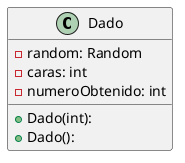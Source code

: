 @startuml
skinparam linetype ortho

class Dado {
  + Dado(int):
  + Dado():
  - random: Random
  - caras: int
  - numeroObtenido: int
}

@enduml
